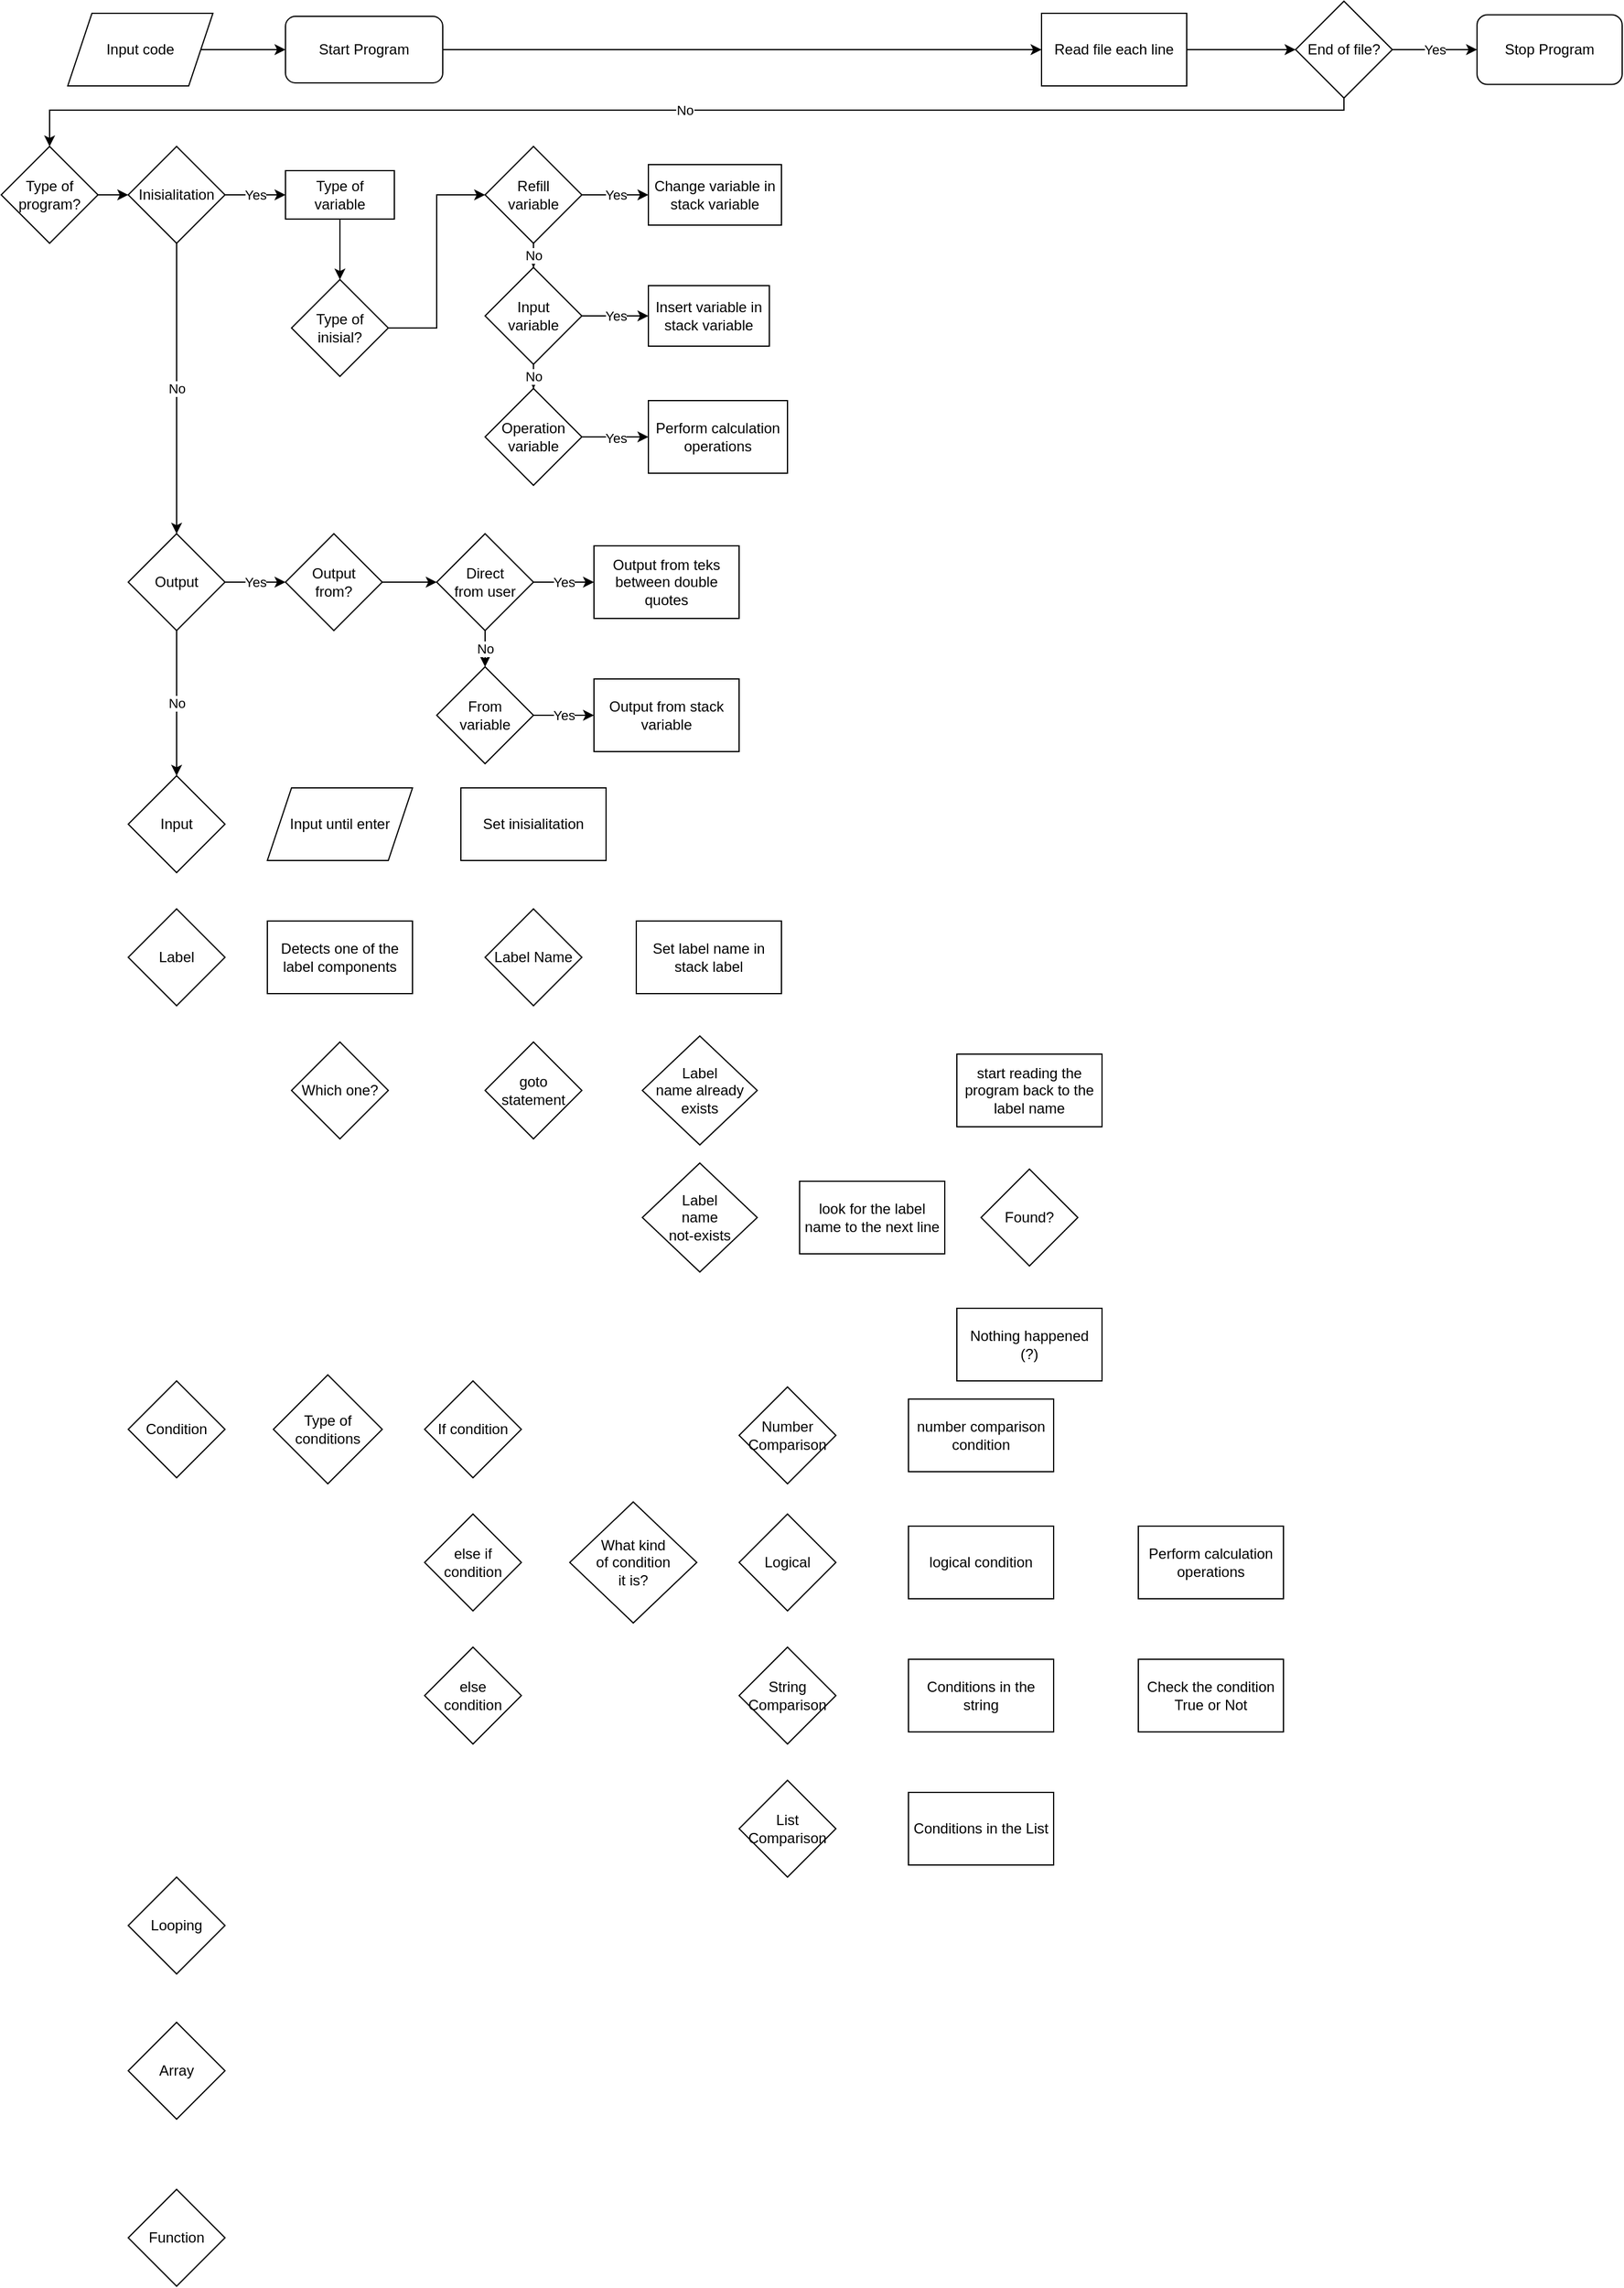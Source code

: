 <mxfile version="22.0.8" type="device">
  <diagram name="Halaman-1" id="1nc28jSzTPdm_pfPCFTR">
    <mxGraphModel dx="722" dy="456" grid="1" gridSize="10" guides="1" tooltips="1" connect="1" arrows="1" fold="1" page="1" pageScale="1" pageWidth="1500" pageHeight="3000" math="0" shadow="0">
      <root>
        <mxCell id="0" />
        <mxCell id="1" parent="0" />
        <mxCell id="ZSAQHpN-eL0URogZfKka-77" style="edgeStyle=orthogonalEdgeStyle;rounded=0;orthogonalLoop=1;jettySize=auto;html=1;entryX=0;entryY=0.5;entryDx=0;entryDy=0;" edge="1" parent="1" source="ZSAQHpN-eL0URogZfKka-1" target="ZSAQHpN-eL0URogZfKka-74">
          <mxGeometry relative="1" as="geometry" />
        </mxCell>
        <mxCell id="ZSAQHpN-eL0URogZfKka-1" value="Start Program" style="rounded=1;whiteSpace=wrap;html=1;" vertex="1" parent="1">
          <mxGeometry x="255" y="52.5" width="130" height="55" as="geometry" />
        </mxCell>
        <mxCell id="ZSAQHpN-eL0URogZfKka-5" style="edgeStyle=orthogonalEdgeStyle;rounded=0;orthogonalLoop=1;jettySize=auto;html=1;" edge="1" parent="1" source="ZSAQHpN-eL0URogZfKka-4" target="ZSAQHpN-eL0URogZfKka-1">
          <mxGeometry relative="1" as="geometry" />
        </mxCell>
        <mxCell id="ZSAQHpN-eL0URogZfKka-4" value="Input code" style="shape=parallelogram;perimeter=parallelogramPerimeter;whiteSpace=wrap;html=1;fixedSize=1;" vertex="1" parent="1">
          <mxGeometry x="75" y="50" width="120" height="60" as="geometry" />
        </mxCell>
        <mxCell id="ZSAQHpN-eL0URogZfKka-75" value="No" style="edgeStyle=orthogonalEdgeStyle;rounded=0;orthogonalLoop=1;jettySize=auto;html=1;entryX=0.5;entryY=0;entryDx=0;entryDy=0;" edge="1" parent="1" source="ZSAQHpN-eL0URogZfKka-6" target="ZSAQHpN-eL0URogZfKka-12">
          <mxGeometry relative="1" as="geometry">
            <Array as="points">
              <mxPoint x="1130" y="130" />
              <mxPoint x="60" y="130" />
            </Array>
          </mxGeometry>
        </mxCell>
        <mxCell id="ZSAQHpN-eL0URogZfKka-80" value="Yes" style="edgeStyle=orthogonalEdgeStyle;rounded=0;orthogonalLoop=1;jettySize=auto;html=1;entryX=0;entryY=0.5;entryDx=0;entryDy=0;" edge="1" parent="1" source="ZSAQHpN-eL0URogZfKka-6" target="ZSAQHpN-eL0URogZfKka-10">
          <mxGeometry relative="1" as="geometry" />
        </mxCell>
        <mxCell id="ZSAQHpN-eL0URogZfKka-6" value="End of file?" style="rhombus;whiteSpace=wrap;html=1;" vertex="1" parent="1">
          <mxGeometry x="1090" y="40" width="80" height="80" as="geometry" />
        </mxCell>
        <mxCell id="ZSAQHpN-eL0URogZfKka-10" value="Stop Program" style="rounded=1;whiteSpace=wrap;html=1;" vertex="1" parent="1">
          <mxGeometry x="1240" y="51.25" width="120" height="57.5" as="geometry" />
        </mxCell>
        <mxCell id="ZSAQHpN-eL0URogZfKka-81" style="edgeStyle=orthogonalEdgeStyle;rounded=0;orthogonalLoop=1;jettySize=auto;html=1;entryX=0;entryY=0.5;entryDx=0;entryDy=0;" edge="1" parent="1" source="ZSAQHpN-eL0URogZfKka-12" target="ZSAQHpN-eL0URogZfKka-15">
          <mxGeometry relative="1" as="geometry" />
        </mxCell>
        <mxCell id="ZSAQHpN-eL0URogZfKka-12" value="Type of&lt;br&gt;program?" style="rhombus;whiteSpace=wrap;html=1;" vertex="1" parent="1">
          <mxGeometry x="20" y="160" width="80" height="80" as="geometry" />
        </mxCell>
        <mxCell id="ZSAQHpN-eL0URogZfKka-82" value="Yes" style="edgeStyle=orthogonalEdgeStyle;rounded=0;orthogonalLoop=1;jettySize=auto;html=1;entryX=0;entryY=0.5;entryDx=0;entryDy=0;" edge="1" parent="1" source="ZSAQHpN-eL0URogZfKka-15" target="ZSAQHpN-eL0URogZfKka-31">
          <mxGeometry relative="1" as="geometry" />
        </mxCell>
        <mxCell id="ZSAQHpN-eL0URogZfKka-91" value="No" style="edgeStyle=orthogonalEdgeStyle;rounded=0;orthogonalLoop=1;jettySize=auto;html=1;entryX=0.5;entryY=0;entryDx=0;entryDy=0;" edge="1" parent="1" source="ZSAQHpN-eL0URogZfKka-15" target="ZSAQHpN-eL0URogZfKka-17">
          <mxGeometry relative="1" as="geometry" />
        </mxCell>
        <mxCell id="ZSAQHpN-eL0URogZfKka-15" value="Inisialitation" style="rhombus;whiteSpace=wrap;html=1;" vertex="1" parent="1">
          <mxGeometry x="125" y="160" width="80" height="80" as="geometry" />
        </mxCell>
        <mxCell id="ZSAQHpN-eL0URogZfKka-16" value="Input" style="rhombus;whiteSpace=wrap;html=1;" vertex="1" parent="1">
          <mxGeometry x="125" y="680" width="80" height="80" as="geometry" />
        </mxCell>
        <mxCell id="ZSAQHpN-eL0URogZfKka-92" value="Yes" style="edgeStyle=orthogonalEdgeStyle;rounded=0;orthogonalLoop=1;jettySize=auto;html=1;entryX=0;entryY=0.5;entryDx=0;entryDy=0;" edge="1" parent="1" source="ZSAQHpN-eL0URogZfKka-17" target="ZSAQHpN-eL0URogZfKka-36">
          <mxGeometry relative="1" as="geometry" />
        </mxCell>
        <mxCell id="ZSAQHpN-eL0URogZfKka-97" value="No" style="edgeStyle=orthogonalEdgeStyle;rounded=0;orthogonalLoop=1;jettySize=auto;html=1;entryX=0.5;entryY=0;entryDx=0;entryDy=0;" edge="1" parent="1" source="ZSAQHpN-eL0URogZfKka-17" target="ZSAQHpN-eL0URogZfKka-16">
          <mxGeometry relative="1" as="geometry" />
        </mxCell>
        <mxCell id="ZSAQHpN-eL0URogZfKka-17" value="Output" style="rhombus;whiteSpace=wrap;html=1;" vertex="1" parent="1">
          <mxGeometry x="125" y="480" width="80" height="80" as="geometry" />
        </mxCell>
        <mxCell id="ZSAQHpN-eL0URogZfKka-18" value="Label" style="rhombus;whiteSpace=wrap;html=1;" vertex="1" parent="1">
          <mxGeometry x="125" y="790" width="80" height="80" as="geometry" />
        </mxCell>
        <mxCell id="ZSAQHpN-eL0URogZfKka-23" value="Condition" style="rhombus;whiteSpace=wrap;html=1;" vertex="1" parent="1">
          <mxGeometry x="125" y="1180" width="80" height="80" as="geometry" />
        </mxCell>
        <mxCell id="ZSAQHpN-eL0URogZfKka-24" value="Looping" style="rhombus;whiteSpace=wrap;html=1;" vertex="1" parent="1">
          <mxGeometry x="125" y="1590" width="80" height="80" as="geometry" />
        </mxCell>
        <mxCell id="ZSAQHpN-eL0URogZfKka-25" value="Array" style="rhombus;whiteSpace=wrap;html=1;" vertex="1" parent="1">
          <mxGeometry x="125" y="1710" width="80" height="80" as="geometry" />
        </mxCell>
        <mxCell id="ZSAQHpN-eL0URogZfKka-26" value="Function" style="rhombus;whiteSpace=wrap;html=1;" vertex="1" parent="1">
          <mxGeometry x="125" y="1848" width="80" height="80" as="geometry" />
        </mxCell>
        <mxCell id="ZSAQHpN-eL0URogZfKka-84" style="edgeStyle=orthogonalEdgeStyle;rounded=0;orthogonalLoop=1;jettySize=auto;html=1;entryX=0;entryY=0.5;entryDx=0;entryDy=0;" edge="1" parent="1" source="ZSAQHpN-eL0URogZfKka-27" target="ZSAQHpN-eL0URogZfKka-29">
          <mxGeometry relative="1" as="geometry" />
        </mxCell>
        <mxCell id="ZSAQHpN-eL0URogZfKka-27" value="Type of&lt;br&gt;inisial?" style="rhombus;whiteSpace=wrap;html=1;" vertex="1" parent="1">
          <mxGeometry x="260" y="270" width="80" height="80" as="geometry" />
        </mxCell>
        <mxCell id="ZSAQHpN-eL0URogZfKka-86" value="No" style="edgeStyle=orthogonalEdgeStyle;rounded=0;orthogonalLoop=1;jettySize=auto;html=1;" edge="1" parent="1" source="ZSAQHpN-eL0URogZfKka-28" target="ZSAQHpN-eL0URogZfKka-30">
          <mxGeometry relative="1" as="geometry" />
        </mxCell>
        <mxCell id="ZSAQHpN-eL0URogZfKka-89" value="Yes" style="edgeStyle=orthogonalEdgeStyle;rounded=0;orthogonalLoop=1;jettySize=auto;html=1;entryX=0;entryY=0.5;entryDx=0;entryDy=0;" edge="1" parent="1" source="ZSAQHpN-eL0URogZfKka-28" target="ZSAQHpN-eL0URogZfKka-32">
          <mxGeometry relative="1" as="geometry" />
        </mxCell>
        <mxCell id="ZSAQHpN-eL0URogZfKka-28" value="Input&lt;br&gt;variable" style="rhombus;whiteSpace=wrap;html=1;" vertex="1" parent="1">
          <mxGeometry x="420" y="260" width="80" height="80" as="geometry" />
        </mxCell>
        <mxCell id="ZSAQHpN-eL0URogZfKka-85" value="No" style="edgeStyle=orthogonalEdgeStyle;rounded=0;orthogonalLoop=1;jettySize=auto;html=1;entryX=0.5;entryY=0;entryDx=0;entryDy=0;" edge="1" parent="1" source="ZSAQHpN-eL0URogZfKka-29" target="ZSAQHpN-eL0URogZfKka-28">
          <mxGeometry relative="1" as="geometry" />
        </mxCell>
        <mxCell id="ZSAQHpN-eL0URogZfKka-88" value="Yes" style="edgeStyle=orthogonalEdgeStyle;rounded=0;orthogonalLoop=1;jettySize=auto;html=1;entryX=0;entryY=0.5;entryDx=0;entryDy=0;" edge="1" parent="1" source="ZSAQHpN-eL0URogZfKka-29" target="ZSAQHpN-eL0URogZfKka-33">
          <mxGeometry relative="1" as="geometry" />
        </mxCell>
        <mxCell id="ZSAQHpN-eL0URogZfKka-29" value="Refill&lt;br&gt;variable" style="rhombus;whiteSpace=wrap;html=1;" vertex="1" parent="1">
          <mxGeometry x="420" y="160" width="80" height="80" as="geometry" />
        </mxCell>
        <mxCell id="ZSAQHpN-eL0URogZfKka-90" value="Yes" style="edgeStyle=orthogonalEdgeStyle;rounded=0;orthogonalLoop=1;jettySize=auto;html=1;entryX=0;entryY=0.5;entryDx=0;entryDy=0;" edge="1" parent="1" source="ZSAQHpN-eL0URogZfKka-30">
          <mxGeometry relative="1" as="geometry">
            <mxPoint x="555" y="400" as="targetPoint" />
          </mxGeometry>
        </mxCell>
        <mxCell id="ZSAQHpN-eL0URogZfKka-30" value="Operation&lt;br&gt;variable" style="rhombus;whiteSpace=wrap;html=1;" vertex="1" parent="1">
          <mxGeometry x="420" y="360" width="80" height="80" as="geometry" />
        </mxCell>
        <mxCell id="ZSAQHpN-eL0URogZfKka-83" style="edgeStyle=orthogonalEdgeStyle;rounded=0;orthogonalLoop=1;jettySize=auto;html=1;entryX=0.5;entryY=0;entryDx=0;entryDy=0;" edge="1" parent="1" source="ZSAQHpN-eL0URogZfKka-31" target="ZSAQHpN-eL0URogZfKka-27">
          <mxGeometry relative="1" as="geometry" />
        </mxCell>
        <mxCell id="ZSAQHpN-eL0URogZfKka-31" value="Type of&lt;br&gt;variable" style="rounded=0;whiteSpace=wrap;html=1;" vertex="1" parent="1">
          <mxGeometry x="255" y="180" width="90" height="40" as="geometry" />
        </mxCell>
        <mxCell id="ZSAQHpN-eL0URogZfKka-32" value="Insert variable in&lt;br&gt;stack variable" style="rounded=0;whiteSpace=wrap;html=1;" vertex="1" parent="1">
          <mxGeometry x="555" y="275" width="100" height="50" as="geometry" />
        </mxCell>
        <mxCell id="ZSAQHpN-eL0URogZfKka-33" value="Change variable in&lt;br&gt;stack variable" style="rounded=0;whiteSpace=wrap;html=1;" vertex="1" parent="1">
          <mxGeometry x="555" y="175" width="110" height="50" as="geometry" />
        </mxCell>
        <mxCell id="ZSAQHpN-eL0URogZfKka-35" value="Perform calculation operations" style="rounded=0;whiteSpace=wrap;html=1;" vertex="1" parent="1">
          <mxGeometry x="555" y="370" width="115" height="60" as="geometry" />
        </mxCell>
        <mxCell id="ZSAQHpN-eL0URogZfKka-93" style="edgeStyle=orthogonalEdgeStyle;rounded=0;orthogonalLoop=1;jettySize=auto;html=1;entryX=0;entryY=0.5;entryDx=0;entryDy=0;" edge="1" parent="1" source="ZSAQHpN-eL0URogZfKka-36" target="ZSAQHpN-eL0URogZfKka-37">
          <mxGeometry relative="1" as="geometry" />
        </mxCell>
        <mxCell id="ZSAQHpN-eL0URogZfKka-36" value="Output&lt;br&gt;from?" style="rhombus;whiteSpace=wrap;html=1;" vertex="1" parent="1">
          <mxGeometry x="255" y="480" width="80" height="80" as="geometry" />
        </mxCell>
        <mxCell id="ZSAQHpN-eL0URogZfKka-94" value="No" style="edgeStyle=orthogonalEdgeStyle;rounded=0;orthogonalLoop=1;jettySize=auto;html=1;entryX=0.5;entryY=0;entryDx=0;entryDy=0;" edge="1" parent="1" source="ZSAQHpN-eL0URogZfKka-37" target="ZSAQHpN-eL0URogZfKka-38">
          <mxGeometry relative="1" as="geometry" />
        </mxCell>
        <mxCell id="ZSAQHpN-eL0URogZfKka-95" value="Yes" style="edgeStyle=orthogonalEdgeStyle;rounded=0;orthogonalLoop=1;jettySize=auto;html=1;entryX=0;entryY=0.5;entryDx=0;entryDy=0;" edge="1" parent="1" source="ZSAQHpN-eL0URogZfKka-37" target="ZSAQHpN-eL0URogZfKka-39">
          <mxGeometry relative="1" as="geometry" />
        </mxCell>
        <mxCell id="ZSAQHpN-eL0URogZfKka-37" value="Direct&lt;br&gt;from user" style="rhombus;whiteSpace=wrap;html=1;" vertex="1" parent="1">
          <mxGeometry x="380" y="480" width="80" height="80" as="geometry" />
        </mxCell>
        <mxCell id="ZSAQHpN-eL0URogZfKka-96" value="Yes" style="edgeStyle=orthogonalEdgeStyle;rounded=0;orthogonalLoop=1;jettySize=auto;html=1;entryX=0;entryY=0.5;entryDx=0;entryDy=0;" edge="1" parent="1" source="ZSAQHpN-eL0URogZfKka-38" target="ZSAQHpN-eL0URogZfKka-40">
          <mxGeometry relative="1" as="geometry" />
        </mxCell>
        <mxCell id="ZSAQHpN-eL0URogZfKka-38" value="From&lt;br&gt;variable" style="rhombus;whiteSpace=wrap;html=1;" vertex="1" parent="1">
          <mxGeometry x="380" y="590" width="80" height="80" as="geometry" />
        </mxCell>
        <mxCell id="ZSAQHpN-eL0URogZfKka-39" value="Output from teks&lt;br&gt;between double quotes" style="rounded=0;whiteSpace=wrap;html=1;" vertex="1" parent="1">
          <mxGeometry x="510" y="490" width="120" height="60" as="geometry" />
        </mxCell>
        <mxCell id="ZSAQHpN-eL0URogZfKka-40" value="Output from stack variable" style="rounded=0;whiteSpace=wrap;html=1;" vertex="1" parent="1">
          <mxGeometry x="510" y="600" width="120" height="60" as="geometry" />
        </mxCell>
        <mxCell id="ZSAQHpN-eL0URogZfKka-42" value="Input until enter" style="shape=parallelogram;perimeter=parallelogramPerimeter;whiteSpace=wrap;html=1;fixedSize=1;" vertex="1" parent="1">
          <mxGeometry x="240" y="690" width="120" height="60" as="geometry" />
        </mxCell>
        <mxCell id="ZSAQHpN-eL0URogZfKka-43" value="Set inisialitation" style="rounded=0;whiteSpace=wrap;html=1;" vertex="1" parent="1">
          <mxGeometry x="400" y="690" width="120" height="60" as="geometry" />
        </mxCell>
        <mxCell id="ZSAQHpN-eL0URogZfKka-45" value="Which one?" style="rhombus;whiteSpace=wrap;html=1;" vertex="1" parent="1">
          <mxGeometry x="260" y="900" width="80" height="80" as="geometry" />
        </mxCell>
        <mxCell id="ZSAQHpN-eL0URogZfKka-46" value="Detects one of the label components" style="rounded=0;whiteSpace=wrap;html=1;" vertex="1" parent="1">
          <mxGeometry x="240" y="800" width="120" height="60" as="geometry" />
        </mxCell>
        <mxCell id="ZSAQHpN-eL0URogZfKka-47" value="Label Name" style="rhombus;whiteSpace=wrap;html=1;" vertex="1" parent="1">
          <mxGeometry x="420" y="790" width="80" height="80" as="geometry" />
        </mxCell>
        <mxCell id="ZSAQHpN-eL0URogZfKka-48" value="goto statement" style="rhombus;whiteSpace=wrap;html=1;" vertex="1" parent="1">
          <mxGeometry x="420" y="900" width="80" height="80" as="geometry" />
        </mxCell>
        <mxCell id="ZSAQHpN-eL0URogZfKka-56" value="Set label name in stack label" style="rounded=0;whiteSpace=wrap;html=1;" vertex="1" parent="1">
          <mxGeometry x="545" y="800" width="120" height="60" as="geometry" />
        </mxCell>
        <mxCell id="ZSAQHpN-eL0URogZfKka-57" value="Label&lt;br&gt;name already&lt;br&gt;exists" style="rhombus;whiteSpace=wrap;html=1;" vertex="1" parent="1">
          <mxGeometry x="550" y="895" width="95" height="90" as="geometry" />
        </mxCell>
        <mxCell id="ZSAQHpN-eL0URogZfKka-58" value="Label&lt;br&gt;name&lt;br&gt;not-exists" style="rhombus;whiteSpace=wrap;html=1;" vertex="1" parent="1">
          <mxGeometry x="550" y="1000" width="95" height="90" as="geometry" />
        </mxCell>
        <mxCell id="ZSAQHpN-eL0URogZfKka-60" value="start reading the program back to the label name" style="rounded=0;whiteSpace=wrap;html=1;" vertex="1" parent="1">
          <mxGeometry x="810" y="910" width="120" height="60" as="geometry" />
        </mxCell>
        <mxCell id="ZSAQHpN-eL0URogZfKka-61" value="look for the label name to the next line" style="rounded=0;whiteSpace=wrap;html=1;" vertex="1" parent="1">
          <mxGeometry x="680" y="1015" width="120" height="60" as="geometry" />
        </mxCell>
        <mxCell id="ZSAQHpN-eL0URogZfKka-62" value="Found?" style="rhombus;whiteSpace=wrap;html=1;" vertex="1" parent="1">
          <mxGeometry x="830" y="1005" width="80" height="80" as="geometry" />
        </mxCell>
        <mxCell id="ZSAQHpN-eL0URogZfKka-63" value="Nothing happened&lt;br&gt;(?)" style="rounded=0;whiteSpace=wrap;html=1;" vertex="1" parent="1">
          <mxGeometry x="810" y="1120" width="120" height="60" as="geometry" />
        </mxCell>
        <mxCell id="ZSAQHpN-eL0URogZfKka-65" value="If condition" style="rhombus;whiteSpace=wrap;html=1;" vertex="1" parent="1">
          <mxGeometry x="370" y="1180" width="80" height="80" as="geometry" />
        </mxCell>
        <mxCell id="ZSAQHpN-eL0URogZfKka-66" value="else if&lt;br&gt;condition" style="rhombus;whiteSpace=wrap;html=1;" vertex="1" parent="1">
          <mxGeometry x="370" y="1290" width="80" height="80" as="geometry" />
        </mxCell>
        <mxCell id="ZSAQHpN-eL0URogZfKka-67" value="else&lt;br&gt;condition" style="rhombus;whiteSpace=wrap;html=1;" vertex="1" parent="1">
          <mxGeometry x="370" y="1400" width="80" height="80" as="geometry" />
        </mxCell>
        <mxCell id="ZSAQHpN-eL0URogZfKka-69" value="number comparison condition" style="rounded=0;whiteSpace=wrap;html=1;" vertex="1" parent="1">
          <mxGeometry x="770" y="1195" width="120" height="60" as="geometry" />
        </mxCell>
        <mxCell id="ZSAQHpN-eL0URogZfKka-70" value="logical condition" style="rounded=0;whiteSpace=wrap;html=1;" vertex="1" parent="1">
          <mxGeometry x="770" y="1300" width="120" height="60" as="geometry" />
        </mxCell>
        <mxCell id="ZSAQHpN-eL0URogZfKka-71" value="Conditions in the string" style="rounded=0;whiteSpace=wrap;html=1;" vertex="1" parent="1">
          <mxGeometry x="770" y="1410" width="120" height="60" as="geometry" />
        </mxCell>
        <mxCell id="ZSAQHpN-eL0URogZfKka-72" value="Conditions in the List" style="rounded=0;whiteSpace=wrap;html=1;" vertex="1" parent="1">
          <mxGeometry x="770" y="1520" width="120" height="60" as="geometry" />
        </mxCell>
        <mxCell id="ZSAQHpN-eL0URogZfKka-73" value="Type of&lt;br&gt;conditions" style="rhombus;whiteSpace=wrap;html=1;" vertex="1" parent="1">
          <mxGeometry x="245" y="1175" width="90" height="90" as="geometry" />
        </mxCell>
        <mxCell id="ZSAQHpN-eL0URogZfKka-76" style="edgeStyle=orthogonalEdgeStyle;rounded=0;orthogonalLoop=1;jettySize=auto;html=1;entryX=0;entryY=0.5;entryDx=0;entryDy=0;" edge="1" parent="1" source="ZSAQHpN-eL0URogZfKka-74" target="ZSAQHpN-eL0URogZfKka-6">
          <mxGeometry relative="1" as="geometry" />
        </mxCell>
        <mxCell id="ZSAQHpN-eL0URogZfKka-74" value="Read file each line" style="rounded=0;whiteSpace=wrap;html=1;" vertex="1" parent="1">
          <mxGeometry x="880" y="50" width="120" height="60" as="geometry" />
        </mxCell>
        <mxCell id="ZSAQHpN-eL0URogZfKka-98" value="Perform calculation operations" style="rounded=0;whiteSpace=wrap;html=1;" vertex="1" parent="1">
          <mxGeometry x="960" y="1300" width="120" height="60" as="geometry" />
        </mxCell>
        <mxCell id="ZSAQHpN-eL0URogZfKka-99" value="What kind&lt;br&gt;of condition&lt;br&gt;it is?" style="rhombus;whiteSpace=wrap;html=1;" vertex="1" parent="1">
          <mxGeometry x="490" y="1280" width="105" height="100" as="geometry" />
        </mxCell>
        <mxCell id="ZSAQHpN-eL0URogZfKka-100" value="Number&lt;br&gt;Comparison" style="rhombus;whiteSpace=wrap;html=1;" vertex="1" parent="1">
          <mxGeometry x="630" y="1185" width="80" height="80" as="geometry" />
        </mxCell>
        <mxCell id="ZSAQHpN-eL0URogZfKka-101" value="Logical" style="rhombus;whiteSpace=wrap;html=1;" vertex="1" parent="1">
          <mxGeometry x="630" y="1290" width="80" height="80" as="geometry" />
        </mxCell>
        <mxCell id="ZSAQHpN-eL0URogZfKka-102" value="String&lt;br&gt;Comparison" style="rhombus;whiteSpace=wrap;html=1;" vertex="1" parent="1">
          <mxGeometry x="630" y="1400" width="80" height="80" as="geometry" />
        </mxCell>
        <mxCell id="ZSAQHpN-eL0URogZfKka-103" value="List&lt;br&gt;Comparison" style="rhombus;whiteSpace=wrap;html=1;" vertex="1" parent="1">
          <mxGeometry x="630" y="1510" width="80" height="80" as="geometry" />
        </mxCell>
        <mxCell id="ZSAQHpN-eL0URogZfKka-104" value="Check the condition True or Not" style="rounded=0;whiteSpace=wrap;html=1;" vertex="1" parent="1">
          <mxGeometry x="960" y="1410" width="120" height="60" as="geometry" />
        </mxCell>
      </root>
    </mxGraphModel>
  </diagram>
</mxfile>
